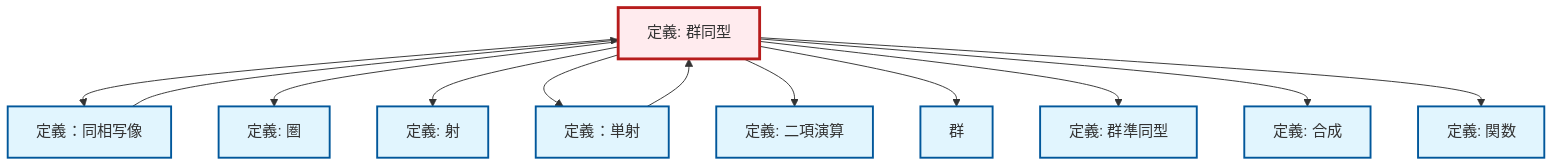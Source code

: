 graph TD
    classDef definition fill:#e1f5fe,stroke:#01579b,stroke-width:2px
    classDef theorem fill:#f3e5f5,stroke:#4a148c,stroke-width:2px
    classDef axiom fill:#fff3e0,stroke:#e65100,stroke-width:2px
    classDef example fill:#e8f5e9,stroke:#1b5e20,stroke-width:2px
    classDef current fill:#ffebee,stroke:#b71c1c,stroke-width:3px
    def-binary-operation["定義: 二項演算"]:::definition
    def-function["定義: 関数"]:::definition
    def-homomorphism["定義: 群準同型"]:::definition
    def-composition["定義: 合成"]:::definition
    def-isomorphism["定義: 群同型"]:::definition
    def-group["群"]:::definition
    def-category["定義: 圏"]:::definition
    def-homeomorphism["定義：同相写像"]:::definition
    def-morphism["定義: 射"]:::definition
    def-monomorphism["定義：単射"]:::definition
    def-isomorphism --> def-homeomorphism
    def-isomorphism --> def-category
    def-homeomorphism --> def-isomorphism
    def-isomorphism --> def-morphism
    def-monomorphism --> def-isomorphism
    def-isomorphism --> def-monomorphism
    def-isomorphism --> def-binary-operation
    def-isomorphism --> def-group
    def-isomorphism --> def-homomorphism
    def-isomorphism --> def-composition
    def-isomorphism --> def-function
    class def-isomorphism current